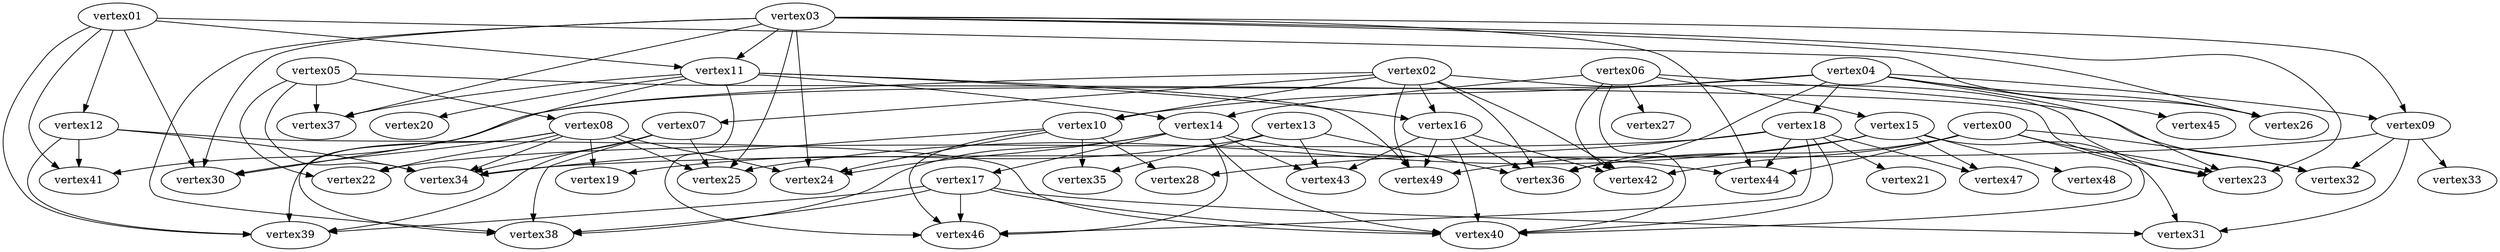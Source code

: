 digraph {
vertex00->vertex23;
vertex00->vertex32;
vertex00->vertex36;
vertex00->vertex40;
vertex00->vertex42;
vertex00->vertex44;
vertex01->vertex11;
vertex01->vertex12;
vertex01->vertex26;
vertex01->vertex30;
vertex01->vertex39;
vertex01->vertex41;
vertex02->vertex07;
vertex02->vertex10;
vertex02->vertex16;
vertex02->vertex23;
vertex02->vertex30;
vertex02->vertex36;
vertex02->vertex42;
vertex02->vertex49;
vertex03->vertex09;
vertex03->vertex11;
vertex03->vertex23;
vertex03->vertex24;
vertex03->vertex25;
vertex03->vertex26;
vertex03->vertex30;
vertex03->vertex37;
vertex03->vertex38;
vertex03->vertex44;
vertex04->vertex09;
vertex04->vertex10;
vertex04->vertex18;
vertex04->vertex23;
vertex04->vertex26;
vertex04->vertex36;
vertex04->vertex41;
vertex04->vertex45;
vertex05->vertex08;
vertex05->vertex22;
vertex05->vertex23;
vertex05->vertex34;
vertex05->vertex37;
vertex06->vertex14;
vertex06->vertex15;
vertex06->vertex27;
vertex06->vertex32;
vertex06->vertex40;
vertex06->vertex42;
vertex07->vertex25;
vertex07->vertex34;
vertex07->vertex38;
vertex07->vertex39;
vertex08->vertex19;
vertex08->vertex22;
vertex08->vertex24;
vertex08->vertex25;
vertex08->vertex30;
vertex08->vertex34;
vertex08->vertex39;
vertex09->vertex31;
vertex09->vertex32;
vertex09->vertex33;
vertex09->vertex34;
vertex10->vertex24;
vertex10->vertex28;
vertex10->vertex34;
vertex10->vertex35;
vertex10->vertex46;
vertex11->vertex14;
vertex11->vertex16;
vertex11->vertex20;
vertex11->vertex37;
vertex11->vertex38;
vertex11->vertex46;
vertex11->vertex49;
vertex12->vertex34;
vertex12->vertex39;
vertex12->vertex40;
vertex12->vertex41;
vertex13->vertex19;
vertex13->vertex35;
vertex13->vertex36;
vertex13->vertex43;
vertex14->vertex17;
vertex14->vertex24;
vertex14->vertex38;
vertex14->vertex40;
vertex14->vertex43;
vertex14->vertex44;
vertex14->vertex46;
vertex15->vertex25;
vertex15->vertex31;
vertex15->vertex47;
vertex15->vertex48;
vertex15->vertex49;
vertex16->vertex36;
vertex16->vertex40;
vertex16->vertex42;
vertex16->vertex43;
vertex16->vertex49;
vertex17->vertex31;
vertex17->vertex38;
vertex17->vertex39;
vertex17->vertex40;
vertex17->vertex46;
vertex18->vertex21;
vertex18->vertex22;
vertex18->vertex28;
vertex18->vertex40;
vertex18->vertex44;
vertex18->vertex46;
vertex18->vertex47;

}